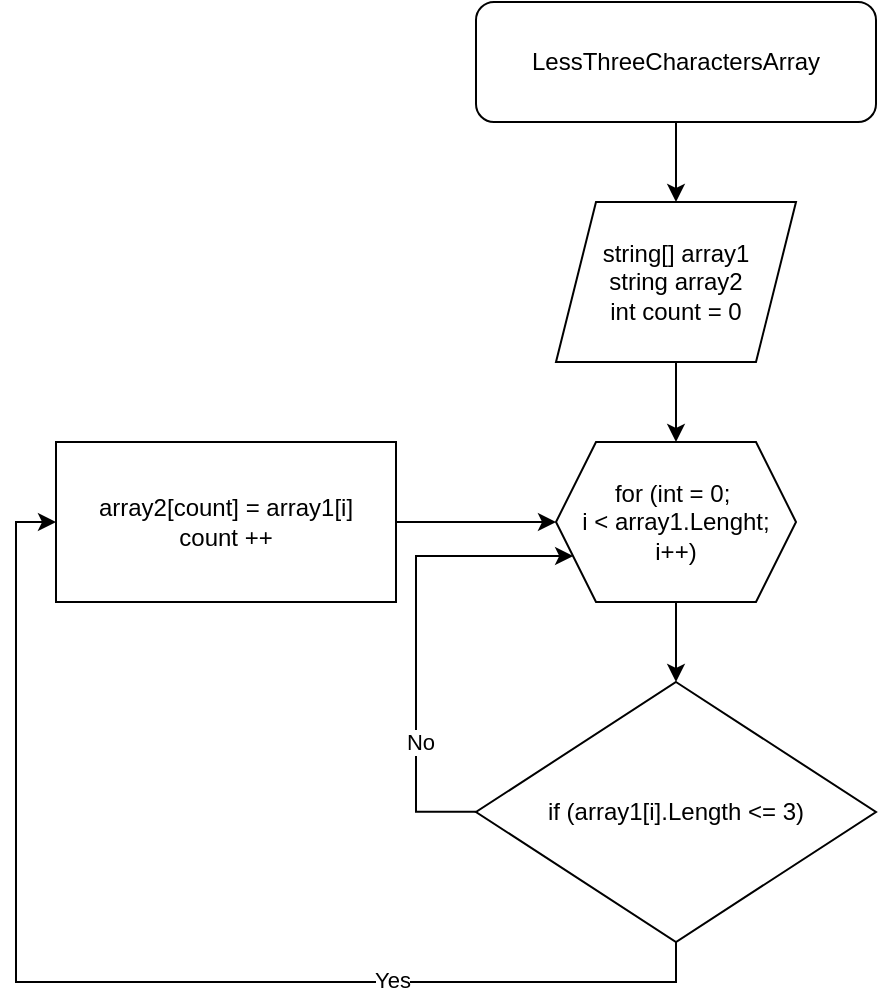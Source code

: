 <mxfile version="20.4.0" type="device"><diagram id="DpubPlWEeF9L5EkYNBt0" name="Страница 1"><mxGraphModel dx="1245" dy="452" grid="1" gridSize="10" guides="1" tooltips="1" connect="1" arrows="1" fold="1" page="1" pageScale="1" pageWidth="827" pageHeight="1169" math="0" shadow="0"><root><mxCell id="0"/><mxCell id="1" parent="0"/><mxCell id="OD4zjmCThWfmlxQQowf4-3" style="edgeStyle=orthogonalEdgeStyle;rounded=0;orthogonalLoop=1;jettySize=auto;html=1;entryX=0.5;entryY=0;entryDx=0;entryDy=0;" edge="1" parent="1" source="OD4zjmCThWfmlxQQowf4-1" target="OD4zjmCThWfmlxQQowf4-2"><mxGeometry relative="1" as="geometry"/></mxCell><mxCell id="OD4zjmCThWfmlxQQowf4-1" value="LessThreeCharactersArray" style="rounded=1;whiteSpace=wrap;html=1;" vertex="1" parent="1"><mxGeometry x="200" y="180" width="200" height="60" as="geometry"/></mxCell><mxCell id="OD4zjmCThWfmlxQQowf4-5" style="edgeStyle=orthogonalEdgeStyle;rounded=0;orthogonalLoop=1;jettySize=auto;html=1;entryX=0.5;entryY=0;entryDx=0;entryDy=0;" edge="1" parent="1" source="OD4zjmCThWfmlxQQowf4-2" target="OD4zjmCThWfmlxQQowf4-4"><mxGeometry relative="1" as="geometry"/></mxCell><mxCell id="OD4zjmCThWfmlxQQowf4-2" value="string[] array1&lt;br&gt;string array2&lt;br&gt;int count = 0" style="shape=parallelogram;perimeter=parallelogramPerimeter;whiteSpace=wrap;html=1;fixedSize=1;" vertex="1" parent="1"><mxGeometry x="240" y="280" width="120" height="80" as="geometry"/></mxCell><mxCell id="OD4zjmCThWfmlxQQowf4-7" style="edgeStyle=orthogonalEdgeStyle;rounded=0;orthogonalLoop=1;jettySize=auto;html=1;entryX=0.5;entryY=0;entryDx=0;entryDy=0;" edge="1" parent="1" source="OD4zjmCThWfmlxQQowf4-4" target="OD4zjmCThWfmlxQQowf4-6"><mxGeometry relative="1" as="geometry"/></mxCell><mxCell id="OD4zjmCThWfmlxQQowf4-4" value="for (int = 0;&amp;nbsp;&lt;br&gt;i &amp;lt; array1.Lenght;&lt;br&gt;i++)" style="shape=hexagon;perimeter=hexagonPerimeter2;whiteSpace=wrap;html=1;fixedSize=1;" vertex="1" parent="1"><mxGeometry x="240" y="400" width="120" height="80" as="geometry"/></mxCell><mxCell id="OD4zjmCThWfmlxQQowf4-9" style="edgeStyle=orthogonalEdgeStyle;rounded=0;orthogonalLoop=1;jettySize=auto;html=1;entryX=0;entryY=0.5;entryDx=0;entryDy=0;exitX=0.5;exitY=1;exitDx=0;exitDy=0;" edge="1" parent="1" source="OD4zjmCThWfmlxQQowf4-6" target="OD4zjmCThWfmlxQQowf4-8"><mxGeometry relative="1" as="geometry"/></mxCell><mxCell id="OD4zjmCThWfmlxQQowf4-13" value="Yes" style="edgeLabel;html=1;align=center;verticalAlign=middle;resizable=0;points=[];" vertex="1" connectable="0" parent="OD4zjmCThWfmlxQQowf4-9"><mxGeometry x="-0.459" y="-1" relative="1" as="geometry"><mxPoint as="offset"/></mxGeometry></mxCell><mxCell id="OD4zjmCThWfmlxQQowf4-10" style="edgeStyle=orthogonalEdgeStyle;rounded=0;orthogonalLoop=1;jettySize=auto;html=1;entryX=0;entryY=0.75;entryDx=0;entryDy=0;exitX=0;exitY=0.5;exitDx=0;exitDy=0;" edge="1" parent="1"><mxGeometry relative="1" as="geometry"><mxPoint x="200" y="584.87" as="sourcePoint"/><mxPoint x="248.571" y="457.013" as="targetPoint"/><Array as="points"><mxPoint x="170" y="585"/><mxPoint x="170" y="457"/></Array></mxGeometry></mxCell><mxCell id="OD4zjmCThWfmlxQQowf4-12" value="No" style="edgeLabel;html=1;align=center;verticalAlign=middle;resizable=0;points=[];" vertex="1" connectable="0" parent="OD4zjmCThWfmlxQQowf4-10"><mxGeometry x="-0.638" y="-2" relative="1" as="geometry"><mxPoint y="-22" as="offset"/></mxGeometry></mxCell><mxCell id="OD4zjmCThWfmlxQQowf4-6" value="if (array1[i].Length &amp;lt;= 3)" style="rhombus;whiteSpace=wrap;html=1;" vertex="1" parent="1"><mxGeometry x="200" y="520" width="200" height="130" as="geometry"/></mxCell><mxCell id="OD4zjmCThWfmlxQQowf4-11" style="edgeStyle=orthogonalEdgeStyle;rounded=0;orthogonalLoop=1;jettySize=auto;html=1;entryX=0;entryY=0.5;entryDx=0;entryDy=0;" edge="1" parent="1" source="OD4zjmCThWfmlxQQowf4-8" target="OD4zjmCThWfmlxQQowf4-4"><mxGeometry relative="1" as="geometry"/></mxCell><mxCell id="OD4zjmCThWfmlxQQowf4-8" value="array2[count] = array1[i]&lt;br&gt;count ++" style="rounded=0;whiteSpace=wrap;html=1;" vertex="1" parent="1"><mxGeometry x="-10" y="400" width="170" height="80" as="geometry"/></mxCell></root></mxGraphModel></diagram></mxfile>